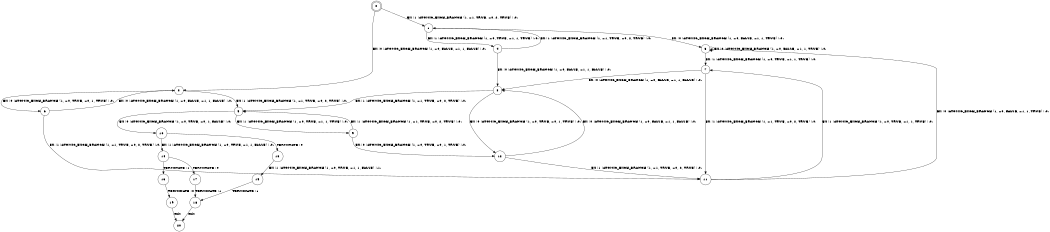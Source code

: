 digraph BCG {
size = "7, 10.5";
center = TRUE;
node [shape = circle];
0 [peripheries = 2];
0 -> 1 [label = "EX !1 !ATOMIC_EXCH_BRANCH (1, +1, TRUE, +0, 2, TRUE) !:0:"];
0 -> 2 [label = "EX !0 !ATOMIC_EXCH_BRANCH (1, +0, FALSE, +1, 1, FALSE) !:0:"];
1 -> 3 [label = "EX !0 !ATOMIC_EXCH_BRANCH (1, +0, FALSE, +1, 1, TRUE) !:0:"];
1 -> 4 [label = "EX !1 !ATOMIC_EXCH_BRANCH (1, +0, TRUE, +1, 1, TRUE) !:0:"];
2 -> 5 [label = "EX !1 !ATOMIC_EXCH_BRANCH (1, +1, TRUE, +0, 2, TRUE) !:0:"];
2 -> 6 [label = "EX !0 !ATOMIC_EXCH_BRANCH (1, +0, TRUE, +0, 1, TRUE) !:0:"];
3 -> 7 [label = "EX !1 !ATOMIC_EXCH_BRANCH (1, +0, TRUE, +1, 1, TRUE) !:0:"];
3 -> 3 [label = "EX !0 !ATOMIC_EXCH_BRANCH (1, +0, FALSE, +1, 1, TRUE) !:0:"];
4 -> 8 [label = "EX !0 !ATOMIC_EXCH_BRANCH (1, +0, FALSE, +1, 1, FALSE) !:0:"];
4 -> 1 [label = "EX !1 !ATOMIC_EXCH_BRANCH (1, +1, TRUE, +0, 2, TRUE) !:0:"];
5 -> 9 [label = "EX !1 !ATOMIC_EXCH_BRANCH (1, +0, TRUE, +1, 1, TRUE) !:0:"];
5 -> 10 [label = "EX !0 !ATOMIC_EXCH_BRANCH (1, +0, TRUE, +0, 1, FALSE) !:0:"];
6 -> 11 [label = "EX !1 !ATOMIC_EXCH_BRANCH (1, +1, TRUE, +0, 2, TRUE) !:0:"];
6 -> 2 [label = "EX !0 !ATOMIC_EXCH_BRANCH (1, +0, FALSE, +1, 1, FALSE) !:0:"];
7 -> 11 [label = "EX !1 !ATOMIC_EXCH_BRANCH (1, +1, TRUE, +0, 2, TRUE) !:0:"];
7 -> 8 [label = "EX !0 !ATOMIC_EXCH_BRANCH (1, +0, FALSE, +1, 1, FALSE) !:0:"];
8 -> 5 [label = "EX !1 !ATOMIC_EXCH_BRANCH (1, +1, TRUE, +0, 2, TRUE) !:0:"];
8 -> 12 [label = "EX !0 !ATOMIC_EXCH_BRANCH (1, +0, TRUE, +0, 1, TRUE) !:0:"];
9 -> 5 [label = "EX !1 !ATOMIC_EXCH_BRANCH (1, +1, TRUE, +0, 2, TRUE) !:0:"];
9 -> 12 [label = "EX !0 !ATOMIC_EXCH_BRANCH (1, +0, TRUE, +0, 1, TRUE) !:0:"];
10 -> 13 [label = "TERMINATE !0"];
10 -> 14 [label = "EX !1 !ATOMIC_EXCH_BRANCH (1, +0, TRUE, +1, 1, FALSE) !:0:"];
11 -> 7 [label = "EX !1 !ATOMIC_EXCH_BRANCH (1, +0, TRUE, +1, 1, TRUE) !:0:"];
11 -> 3 [label = "EX !0 !ATOMIC_EXCH_BRANCH (1, +0, FALSE, +1, 1, TRUE) !:0:"];
12 -> 11 [label = "EX !1 !ATOMIC_EXCH_BRANCH (1, +1, TRUE, +0, 2, TRUE) !:0:"];
12 -> 8 [label = "EX !0 !ATOMIC_EXCH_BRANCH (1, +0, FALSE, +1, 1, FALSE) !:0:"];
13 -> 15 [label = "EX !1 !ATOMIC_EXCH_BRANCH (1, +0, TRUE, +1, 1, FALSE) !:1:"];
14 -> 16 [label = "TERMINATE !1"];
14 -> 17 [label = "TERMINATE !0"];
15 -> 18 [label = "TERMINATE !1"];
16 -> 19 [label = "TERMINATE !0"];
17 -> 18 [label = "TERMINATE !1"];
18 -> 20 [label = "exit"];
19 -> 20 [label = "exit"];
}
